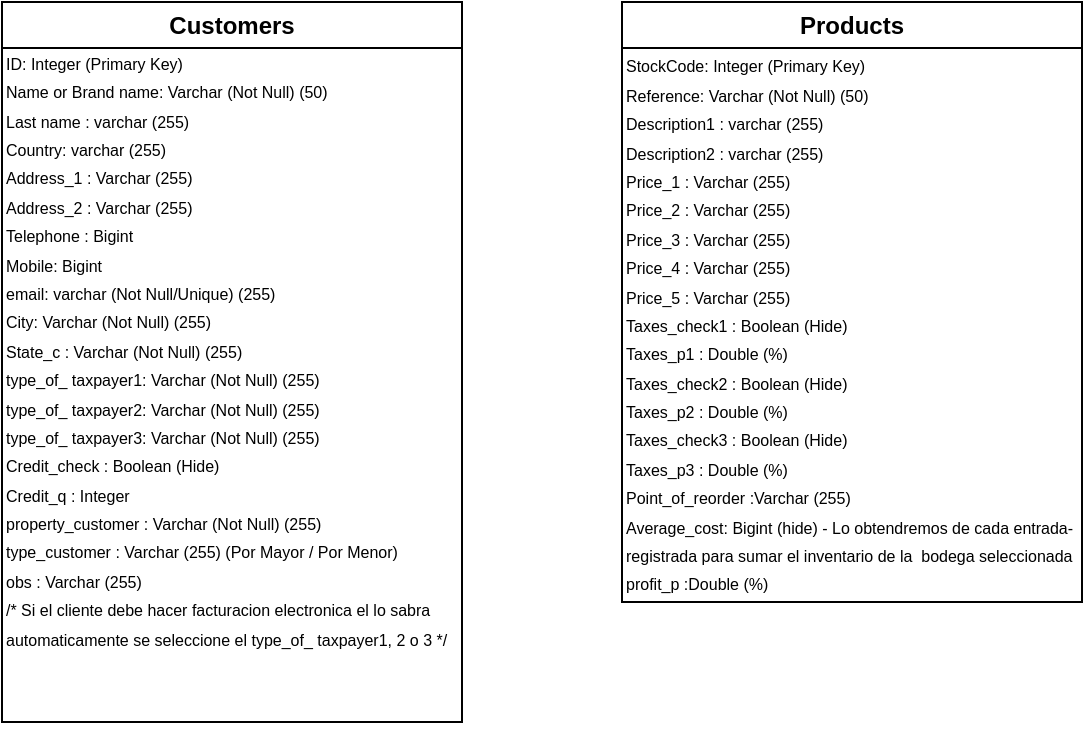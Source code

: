 <mxfile>
    <diagram id="6oinmaNRW_17YR1EAed1" name="Página-1">
        <mxGraphModel dx="646" dy="450" grid="1" gridSize="10" guides="1" tooltips="1" connect="1" arrows="1" fold="1" page="1" pageScale="1" pageWidth="827" pageHeight="1169" math="0" shadow="0">
            <root>
                <mxCell id="0"/>
                <mxCell id="1" parent="0"/>
                <mxCell id="3" value="Customers" style="swimlane;whiteSpace=wrap;html=1;" vertex="1" parent="1">
                    <mxGeometry x="10" y="20" width="230" height="360" as="geometry">
                        <mxRectangle x="310" y="20" width="100" height="30" as="alternateBounds"/>
                    </mxGeometry>
                </mxCell>
                <mxCell id="5" value="&lt;span style=&quot;background-color: initial;&quot;&gt;&lt;font style=&quot;font-size: 8px;&quot;&gt;ID: Integer (Primary Key)&lt;br&gt;Name or Brand name: Varchar (Not Null) (50)&lt;br&gt;Last name : varchar (255)&lt;br&gt;Country:&amp;nbsp;&lt;/font&gt;&lt;/span&gt;&lt;span style=&quot;font-size: 8px;&quot;&gt;varchar (255)&lt;/span&gt;&lt;span style=&quot;background-color: initial;&quot;&gt;&lt;font style=&quot;font-size: 8px;&quot;&gt;&lt;br&gt;Address_1 : Varchar (255)&lt;br&gt;&lt;/font&gt;&lt;/span&gt;&lt;span style=&quot;font-size: 8px;&quot;&gt;Address_2 : Varchar (255)&lt;br&gt;&lt;/span&gt;&lt;span style=&quot;background-color: initial;&quot;&gt;&lt;font style=&quot;font-size: 8px;&quot;&gt;Telephone : Bigint&lt;br&gt;&lt;/font&gt;&lt;/span&gt;&lt;span style=&quot;font-size: 8px;&quot;&gt;Mobile: Bigint&lt;/span&gt;&lt;span style=&quot;background-color: initial;&quot;&gt;&lt;font style=&quot;font-size: 8px;&quot;&gt;&lt;br&gt;email: varchar (Not Null/Unique) (255)&lt;br&gt;City: Varchar (Not Null) (255)&lt;br&gt;State_c :&amp;nbsp;&lt;/font&gt;&lt;/span&gt;&lt;span style=&quot;font-size: 8px;&quot;&gt;Varchar (Not Null) (255)&lt;br&gt;&lt;/span&gt;&lt;span style=&quot;background-color: initial;&quot;&gt;&lt;font style=&quot;&quot;&gt;&lt;span style=&quot;font-size: 8px;&quot;&gt;type_of_ taxpayer1: Varchar (Not Null) (255)&amp;nbsp;&lt;br&gt;&lt;/span&gt;&lt;/font&gt;&lt;/span&gt;&lt;span style=&quot;font-size: 8px;&quot;&gt;type_of_ taxpayer2: Varchar (Not Null) (255)&lt;br&gt;&lt;/span&gt;&lt;span style=&quot;font-size: 8px;&quot;&gt;type_of_ taxpayer3: Varchar (Not Null) (255)&lt;br&gt;&lt;/span&gt;&lt;span style=&quot;background-color: initial;&quot;&gt;&lt;font style=&quot;&quot;&gt;&lt;span style=&quot;font-size: 8px;&quot;&gt;Credit_check : Boolean (Hide)&lt;br&gt;Credit_q : Integer&lt;br&gt;property_customer :&amp;nbsp;&lt;/span&gt;&lt;/font&gt;&lt;/span&gt;&lt;span style=&quot;font-size: 8px;&quot;&gt;Varchar (Not Null) (255)&lt;/span&gt;&lt;span style=&quot;font-size: 8px;&quot;&gt;&lt;br&gt;&lt;/span&gt;&lt;span style=&quot;background-color: initial;&quot;&gt;&lt;font style=&quot;&quot;&gt;&lt;span style=&quot;font-size: 8px;&quot;&gt;type_customer :&amp;nbsp;&lt;/span&gt;&lt;/font&gt;&lt;/span&gt;&lt;span style=&quot;font-size: 8px;&quot;&gt;Varchar (255) (Por Mayor / Por Menor)&lt;br&gt;obs :&amp;nbsp;&lt;/span&gt;&lt;span style=&quot;font-size: 8px;&quot;&gt;Varchar (255)&lt;br&gt;&lt;/span&gt;&lt;span style=&quot;font-size: 8px;&quot;&gt;/* Si el cliente debe hacer facturacion electronica el lo sabra automaticamente se seleccione el&amp;nbsp;&lt;/span&gt;&lt;span style=&quot;font-size: 8px;&quot;&gt;type_of_ taxpayer1, 2 o 3 */&lt;/span&gt;&lt;span style=&quot;font-size: 8px;&quot;&gt;&lt;br&gt;&lt;/span&gt;&lt;span style=&quot;background-color: initial;&quot;&gt;&lt;font style=&quot;&quot;&gt;&lt;span style=&quot;font-size: 8px;&quot;&gt;&lt;br&gt;&lt;/span&gt;&lt;br&gt;&lt;br&gt;&lt;/font&gt;&lt;/span&gt;" style="text;strokeColor=none;align=left;fillColor=none;html=1;verticalAlign=middle;whiteSpace=wrap;rounded=0;" vertex="1" parent="3">
                    <mxGeometry y="30" width="230" height="330" as="geometry"/>
                </mxCell>
                <mxCell id="6" value="Products" style="swimlane;whiteSpace=wrap;html=1;" vertex="1" parent="1">
                    <mxGeometry x="320" y="20" width="230" height="300" as="geometry">
                        <mxRectangle x="310" y="20" width="100" height="30" as="alternateBounds"/>
                    </mxGeometry>
                </mxCell>
                <mxCell id="7" value="&lt;span style=&quot;background-color: initial;&quot;&gt;&lt;font style=&quot;font-size: 8px;&quot;&gt;StockCode: Integer (Primary Key)&lt;br&gt;Reference: Varchar (Not Null) (50)&lt;br&gt;Description1 : varchar (255)&lt;br&gt;&lt;/font&gt;&lt;/span&gt;&lt;span style=&quot;font-size: 8px;&quot;&gt;Description2 : varchar (255)&lt;/span&gt;&lt;span style=&quot;background-color: initial;&quot;&gt;&lt;font style=&quot;font-size: 8px;&quot;&gt;&lt;br&gt;Price_1 : Varchar (255)&lt;br&gt;&lt;/font&gt;&lt;/span&gt;&lt;span style=&quot;font-size: 8px;&quot;&gt;Price_2 : Varchar (255)&lt;br&gt;&lt;/span&gt;&lt;span style=&quot;font-size: 8px;&quot;&gt;Price_3 : Varchar (255)&lt;br&gt;&lt;/span&gt;&lt;span style=&quot;font-size: 8px;&quot;&gt;Price_4 : Varchar (255)&lt;br&gt;&lt;/span&gt;&lt;span style=&quot;font-size: 8px;&quot;&gt;Price_5 : Varchar (255)&lt;/span&gt;&lt;span style=&quot;font-size: 8px;&quot;&gt;&lt;br&gt;&lt;/span&gt;&lt;span style=&quot;font-size: 8px;&quot;&gt;Taxes_check1 : Boolean (Hide)&lt;/span&gt;&lt;span style=&quot;font-size: 8px;&quot;&gt;&lt;br&gt;Taxes_p1 : Double (%)&lt;br&gt;&lt;/span&gt;&lt;span style=&quot;font-size: 8px;&quot;&gt;Taxes_check2 : Boolean (Hide)&lt;/span&gt;&lt;span style=&quot;font-size: 8px;&quot;&gt;&lt;br&gt;Taxes_p2 : Double&lt;/span&gt;&lt;span style=&quot;font-size: 8px;&quot;&gt;&amp;nbsp;&lt;/span&gt;&lt;span style=&quot;font-size: 8px;&quot;&gt;(%)&lt;/span&gt;&lt;span style=&quot;font-size: 8px;&quot;&gt;&lt;br&gt;&lt;/span&gt;&lt;span style=&quot;font-size: 8px;&quot;&gt;Taxes_check3 : Boolean (Hide)&lt;/span&gt;&lt;span style=&quot;font-size: 8px;&quot;&gt;&lt;br&gt;Taxes_p3 : Double&lt;/span&gt;&lt;span style=&quot;font-size: 8px;&quot;&gt;&amp;nbsp;&lt;/span&gt;&lt;span style=&quot;font-size: 8px;&quot;&gt;(%)&lt;/span&gt;&lt;span style=&quot;font-size: 8px;&quot;&gt;&lt;br&gt;&lt;/span&gt;&lt;span style=&quot;font-size: 8px;&quot;&gt;Point_of_reorder :&lt;/span&gt;&lt;span style=&quot;font-size: 8px;&quot;&gt;Varchar (255)&lt;br&gt;&lt;/span&gt;&lt;span style=&quot;font-size: 8px;&quot;&gt;Average_cost: Bigint (hide) - Lo obtendremos de cada entrada-&lt;br&gt;registrada para sumar el inventario de la&amp;nbsp; bodega seleccionada&lt;br&gt;profit_p :&lt;/span&gt;&lt;span style=&quot;font-size: 8px;&quot;&gt;Double&lt;/span&gt;&lt;span style=&quot;font-size: 8px;&quot;&gt;&amp;nbsp;&lt;/span&gt;&lt;span style=&quot;font-size: 8px;&quot;&gt;(%)&lt;br&gt;&lt;/span&gt;&lt;span style=&quot;font-size: 8px;&quot;&gt;&lt;br&gt;&lt;/span&gt;&lt;span style=&quot;background-color: initial;&quot;&gt;&lt;font style=&quot;font-size: 8px;&quot;&gt;&lt;br&gt;&lt;/font&gt;&lt;/span&gt;" style="text;strokeColor=none;align=left;fillColor=none;html=1;verticalAlign=middle;whiteSpace=wrap;rounded=0;" vertex="1" parent="6">
                    <mxGeometry y="30" width="230" height="290" as="geometry"/>
                </mxCell>
            </root>
        </mxGraphModel>
    </diagram>
</mxfile>